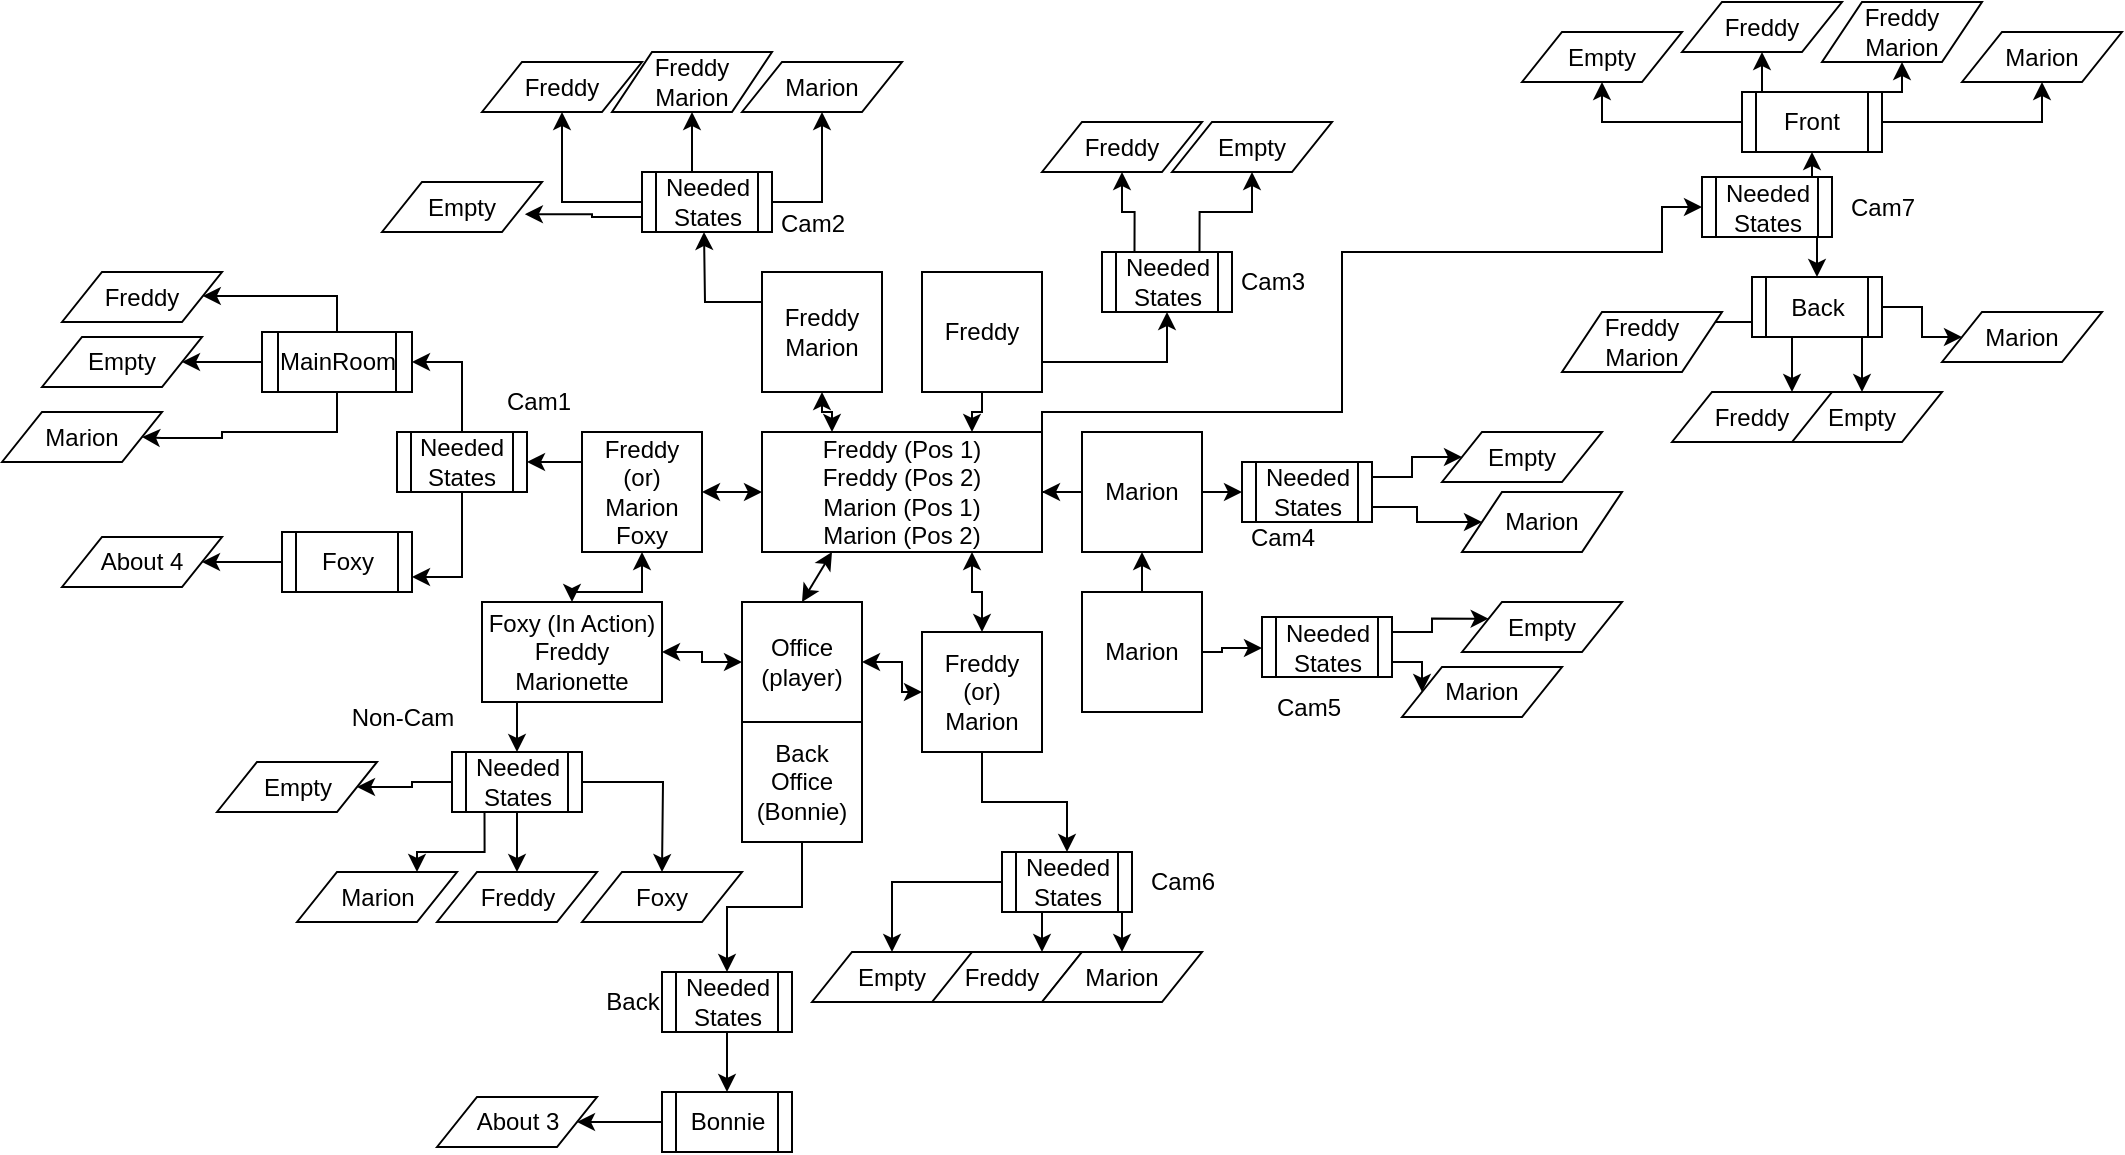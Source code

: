 <mxfile version="25.0.1">
  <diagram name="Page-1" id="xCm7L2kwBDL57Lj5noG_">
    <mxGraphModel dx="740" dy="455" grid="1" gridSize="10" guides="1" tooltips="1" connect="1" arrows="1" fold="1" page="1" pageScale="1" pageWidth="850" pageHeight="1100" math="0" shadow="0">
      <root>
        <mxCell id="0" />
        <mxCell id="1" parent="0" />
        <mxCell id="MRHMiCPDbe1n-ZCdfk0V-35" value="" style="edgeStyle=orthogonalEdgeStyle;rounded=0;orthogonalLoop=1;jettySize=auto;html=1;startArrow=classic;startFill=1;endArrow=none;endFill=0;" parent="1" source="MRHMiCPDbe1n-ZCdfk0V-14" target="MRHMiCPDbe1n-ZCdfk0V-17" edge="1">
          <mxGeometry relative="1" as="geometry" />
        </mxCell>
        <mxCell id="MRHMiCPDbe1n-ZCdfk0V-144" style="edgeStyle=orthogonalEdgeStyle;rounded=0;orthogonalLoop=1;jettySize=auto;html=1;exitX=1;exitY=0;exitDx=0;exitDy=0;entryX=0;entryY=0.5;entryDx=0;entryDy=0;" parent="1" source="MRHMiCPDbe1n-ZCdfk0V-14" target="MRHMiCPDbe1n-ZCdfk0V-143" edge="1">
          <mxGeometry relative="1" as="geometry">
            <Array as="points">
              <mxPoint x="540" y="240" />
              <mxPoint x="690" y="240" />
              <mxPoint x="690" y="160" />
              <mxPoint x="850" y="160" />
              <mxPoint x="850" y="138" />
            </Array>
          </mxGeometry>
        </mxCell>
        <mxCell id="MRHMiCPDbe1n-ZCdfk0V-14" value="Freddy (Pos 1)&lt;br&gt;Freddy (Pos 2)&lt;br&gt;Marion (Pos 1)&lt;br&gt;Marion (Pos 2)" style="rounded=0;whiteSpace=wrap;html=1;" parent="1" vertex="1">
          <mxGeometry x="400" y="250" width="140" height="60" as="geometry" />
        </mxCell>
        <mxCell id="MRHMiCPDbe1n-ZCdfk0V-38" style="edgeStyle=orthogonalEdgeStyle;rounded=0;orthogonalLoop=1;jettySize=auto;html=1;exitX=0.5;exitY=1;exitDx=0;exitDy=0;entryX=0.25;entryY=0;entryDx=0;entryDy=0;startArrow=classic;startFill=1;" parent="1" source="MRHMiCPDbe1n-ZCdfk0V-15" target="MRHMiCPDbe1n-ZCdfk0V-14" edge="1">
          <mxGeometry relative="1" as="geometry">
            <Array as="points">
              <mxPoint x="430" y="240" />
              <mxPoint x="435" y="240" />
            </Array>
          </mxGeometry>
        </mxCell>
        <mxCell id="MRHMiCPDbe1n-ZCdfk0V-42" style="edgeStyle=orthogonalEdgeStyle;rounded=0;orthogonalLoop=1;jettySize=auto;html=1;exitX=0;exitY=0.25;exitDx=0;exitDy=0;entryX=1;entryY=0.5;entryDx=0;entryDy=0;" parent="1" source="MRHMiCPDbe1n-ZCdfk0V-15" edge="1">
          <mxGeometry relative="1" as="geometry">
            <mxPoint x="371" y="150" as="targetPoint" />
          </mxGeometry>
        </mxCell>
        <mxCell id="MRHMiCPDbe1n-ZCdfk0V-15" value="&lt;div&gt;Freddy&lt;/div&gt;&lt;div&gt;Marion&lt;/div&gt;" style="rounded=0;whiteSpace=wrap;html=1;" parent="1" vertex="1">
          <mxGeometry x="400" y="170" width="60" height="60" as="geometry" />
        </mxCell>
        <mxCell id="MRHMiCPDbe1n-ZCdfk0V-37" style="edgeStyle=orthogonalEdgeStyle;rounded=0;orthogonalLoop=1;jettySize=auto;html=1;exitX=0.5;exitY=1;exitDx=0;exitDy=0;entryX=0.75;entryY=0;entryDx=0;entryDy=0;startArrow=none;startFill=0;" parent="1" source="MRHMiCPDbe1n-ZCdfk0V-16" target="MRHMiCPDbe1n-ZCdfk0V-14" edge="1">
          <mxGeometry relative="1" as="geometry">
            <Array as="points">
              <mxPoint x="510" y="240" />
              <mxPoint x="505" y="240" />
            </Array>
          </mxGeometry>
        </mxCell>
        <mxCell id="MRHMiCPDbe1n-ZCdfk0V-75" style="edgeStyle=orthogonalEdgeStyle;rounded=0;orthogonalLoop=1;jettySize=auto;html=1;exitX=1;exitY=0.75;exitDx=0;exitDy=0;entryX=0.5;entryY=1;entryDx=0;entryDy=0;" parent="1" source="MRHMiCPDbe1n-ZCdfk0V-16" target="MRHMiCPDbe1n-ZCdfk0V-72" edge="1">
          <mxGeometry relative="1" as="geometry" />
        </mxCell>
        <mxCell id="MRHMiCPDbe1n-ZCdfk0V-16" value="Freddy" style="rounded=0;whiteSpace=wrap;html=1;" parent="1" vertex="1">
          <mxGeometry x="480" y="170" width="60" height="60" as="geometry" />
        </mxCell>
        <mxCell id="MRHMiCPDbe1n-ZCdfk0V-39" style="edgeStyle=orthogonalEdgeStyle;rounded=0;orthogonalLoop=1;jettySize=auto;html=1;exitX=0.5;exitY=1;exitDx=0;exitDy=0;entryX=0.5;entryY=0;entryDx=0;entryDy=0;startArrow=classic;startFill=1;endArrow=none;endFill=0;" parent="1" source="MRHMiCPDbe1n-ZCdfk0V-17" target="MRHMiCPDbe1n-ZCdfk0V-18" edge="1">
          <mxGeometry relative="1" as="geometry" />
        </mxCell>
        <mxCell id="MRHMiCPDbe1n-ZCdfk0V-78" style="edgeStyle=orthogonalEdgeStyle;rounded=0;orthogonalLoop=1;jettySize=auto;html=1;exitX=1;exitY=0.5;exitDx=0;exitDy=0;entryX=0;entryY=0.5;entryDx=0;entryDy=0;" parent="1" source="MRHMiCPDbe1n-ZCdfk0V-17" target="MRHMiCPDbe1n-ZCdfk0V-73" edge="1">
          <mxGeometry relative="1" as="geometry" />
        </mxCell>
        <mxCell id="MRHMiCPDbe1n-ZCdfk0V-17" value="Marion" style="rounded=0;whiteSpace=wrap;html=1;" parent="1" vertex="1">
          <mxGeometry x="560" y="250" width="60" height="60" as="geometry" />
        </mxCell>
        <mxCell id="MRHMiCPDbe1n-ZCdfk0V-82" value="" style="edgeStyle=orthogonalEdgeStyle;rounded=0;orthogonalLoop=1;jettySize=auto;html=1;" parent="1" source="MRHMiCPDbe1n-ZCdfk0V-18" target="MRHMiCPDbe1n-ZCdfk0V-74" edge="1">
          <mxGeometry relative="1" as="geometry">
            <Array as="points">
              <mxPoint x="630" y="360" />
              <mxPoint x="630" y="358" />
            </Array>
          </mxGeometry>
        </mxCell>
        <mxCell id="MRHMiCPDbe1n-ZCdfk0V-18" value="Marion" style="rounded=0;whiteSpace=wrap;html=1;" parent="1" vertex="1">
          <mxGeometry x="560" y="330" width="60" height="60" as="geometry" />
        </mxCell>
        <mxCell id="MRHMiCPDbe1n-ZCdfk0V-34" style="edgeStyle=orthogonalEdgeStyle;rounded=0;orthogonalLoop=1;jettySize=auto;html=1;exitX=0.5;exitY=0;exitDx=0;exitDy=0;entryX=0.75;entryY=1;entryDx=0;entryDy=0;startArrow=classic;startFill=1;" parent="1" source="MRHMiCPDbe1n-ZCdfk0V-19" target="MRHMiCPDbe1n-ZCdfk0V-14" edge="1">
          <mxGeometry relative="1" as="geometry">
            <Array as="points">
              <mxPoint x="510" y="330" />
              <mxPoint x="505" y="330" />
            </Array>
          </mxGeometry>
        </mxCell>
        <mxCell id="MRHMiCPDbe1n-ZCdfk0V-103" style="edgeStyle=orthogonalEdgeStyle;rounded=0;orthogonalLoop=1;jettySize=auto;html=1;exitX=0.5;exitY=1;exitDx=0;exitDy=0;entryX=0.5;entryY=0;entryDx=0;entryDy=0;" parent="1" source="MRHMiCPDbe1n-ZCdfk0V-19" target="MRHMiCPDbe1n-ZCdfk0V-97" edge="1">
          <mxGeometry relative="1" as="geometry" />
        </mxCell>
        <mxCell id="MRHMiCPDbe1n-ZCdfk0V-19" value="Freddy&lt;br&gt;(or)&lt;br&gt;Marion" style="rounded=0;whiteSpace=wrap;html=1;" parent="1" vertex="1">
          <mxGeometry x="480" y="350" width="60" height="60" as="geometry" />
        </mxCell>
        <mxCell id="MRHMiCPDbe1n-ZCdfk0V-32" value="" style="edgeStyle=orthogonalEdgeStyle;rounded=0;orthogonalLoop=1;jettySize=auto;html=1;startArrow=classic;startFill=1;" parent="1" source="MRHMiCPDbe1n-ZCdfk0V-20" target="MRHMiCPDbe1n-ZCdfk0V-19" edge="1">
          <mxGeometry relative="1" as="geometry" />
        </mxCell>
        <mxCell id="MRHMiCPDbe1n-ZCdfk0V-20" value="Office&lt;br&gt;(player)" style="rounded=0;whiteSpace=wrap;html=1;" parent="1" vertex="1">
          <mxGeometry x="390" y="335" width="60" height="60" as="geometry" />
        </mxCell>
        <mxCell id="MRHMiCPDbe1n-ZCdfk0V-28" style="edgeStyle=orthogonalEdgeStyle;rounded=0;orthogonalLoop=1;jettySize=auto;html=1;exitX=0.5;exitY=1;exitDx=0;exitDy=0;entryX=0.5;entryY=0;entryDx=0;entryDy=0;startArrow=classic;startFill=1;" parent="1" source="MRHMiCPDbe1n-ZCdfk0V-21" target="MRHMiCPDbe1n-ZCdfk0V-27" edge="1">
          <mxGeometry relative="1" as="geometry" />
        </mxCell>
        <mxCell id="MRHMiCPDbe1n-ZCdfk0V-109" style="edgeStyle=orthogonalEdgeStyle;rounded=0;orthogonalLoop=1;jettySize=auto;html=1;exitX=0;exitY=0.25;exitDx=0;exitDy=0;entryX=1;entryY=0.5;entryDx=0;entryDy=0;" parent="1" source="MRHMiCPDbe1n-ZCdfk0V-21" target="MRHMiCPDbe1n-ZCdfk0V-108" edge="1">
          <mxGeometry relative="1" as="geometry" />
        </mxCell>
        <mxCell id="MRHMiCPDbe1n-ZCdfk0V-21" value="&lt;div&gt;Freddy&lt;/div&gt;&lt;div&gt;(or)&lt;br&gt;Marion&lt;br&gt;&lt;/div&gt;&lt;div&gt;Foxy&lt;/div&gt;" style="rounded=0;whiteSpace=wrap;html=1;" parent="1" vertex="1">
          <mxGeometry x="310" y="250" width="60" height="60" as="geometry" />
        </mxCell>
        <mxCell id="MRHMiCPDbe1n-ZCdfk0V-29" style="edgeStyle=orthogonalEdgeStyle;rounded=0;orthogonalLoop=1;jettySize=auto;html=1;exitX=1;exitY=0.5;exitDx=0;exitDy=0;entryX=0;entryY=0.5;entryDx=0;entryDy=0;startArrow=classic;startFill=1;" parent="1" source="MRHMiCPDbe1n-ZCdfk0V-27" target="MRHMiCPDbe1n-ZCdfk0V-20" edge="1">
          <mxGeometry relative="1" as="geometry" />
        </mxCell>
        <mxCell id="MRHMiCPDbe1n-ZCdfk0V-128" style="edgeStyle=orthogonalEdgeStyle;rounded=0;orthogonalLoop=1;jettySize=auto;html=1;exitX=0.5;exitY=1;exitDx=0;exitDy=0;entryX=0.5;entryY=0;entryDx=0;entryDy=0;" parent="1" target="MRHMiCPDbe1n-ZCdfk0V-127" edge="1">
          <mxGeometry relative="1" as="geometry">
            <mxPoint x="282.5" y="385" as="sourcePoint" />
          </mxGeometry>
        </mxCell>
        <mxCell id="MRHMiCPDbe1n-ZCdfk0V-27" value="Foxy (In Action)&lt;br&gt;Freddy&lt;br&gt;Marionette" style="rounded=0;whiteSpace=wrap;html=1;" parent="1" vertex="1">
          <mxGeometry x="260" y="335" width="90" height="50" as="geometry" />
        </mxCell>
        <mxCell id="MRHMiCPDbe1n-ZCdfk0V-30" value="" style="endArrow=classic;startArrow=classic;html=1;rounded=0;exitX=1;exitY=0.5;exitDx=0;exitDy=0;entryX=0;entryY=0.5;entryDx=0;entryDy=0;" parent="1" source="MRHMiCPDbe1n-ZCdfk0V-21" target="MRHMiCPDbe1n-ZCdfk0V-14" edge="1">
          <mxGeometry width="50" height="50" relative="1" as="geometry">
            <mxPoint x="440" y="350" as="sourcePoint" />
            <mxPoint x="490" y="300" as="targetPoint" />
          </mxGeometry>
        </mxCell>
        <mxCell id="MRHMiCPDbe1n-ZCdfk0V-31" value="" style="endArrow=classic;startArrow=classic;html=1;rounded=0;exitX=0.25;exitY=1;exitDx=0;exitDy=0;entryX=0.5;entryY=0;entryDx=0;entryDy=0;" parent="1" source="MRHMiCPDbe1n-ZCdfk0V-14" target="MRHMiCPDbe1n-ZCdfk0V-20" edge="1">
          <mxGeometry width="50" height="50" relative="1" as="geometry">
            <mxPoint x="410" y="320" as="sourcePoint" />
            <mxPoint x="440" y="320" as="targetPoint" />
          </mxGeometry>
        </mxCell>
        <mxCell id="MRHMiCPDbe1n-ZCdfk0V-138" style="edgeStyle=orthogonalEdgeStyle;rounded=0;orthogonalLoop=1;jettySize=auto;html=1;exitX=0.5;exitY=1;exitDx=0;exitDy=0;entryX=0.5;entryY=0;entryDx=0;entryDy=0;" parent="1" source="MRHMiCPDbe1n-ZCdfk0V-40" target="MRHMiCPDbe1n-ZCdfk0V-137" edge="1">
          <mxGeometry relative="1" as="geometry" />
        </mxCell>
        <mxCell id="MRHMiCPDbe1n-ZCdfk0V-40" value="Back Office&lt;br&gt;(Bonnie)" style="rounded=0;whiteSpace=wrap;html=1;" parent="1" vertex="1">
          <mxGeometry x="390" y="395" width="60" height="60" as="geometry" />
        </mxCell>
        <mxCell id="MRHMiCPDbe1n-ZCdfk0V-53" style="edgeStyle=orthogonalEdgeStyle;rounded=0;orthogonalLoop=1;jettySize=auto;html=1;exitX=0;exitY=0.5;exitDx=0;exitDy=0;entryX=0.5;entryY=1;entryDx=0;entryDy=0;" parent="1" source="MRHMiCPDbe1n-ZCdfk0V-45" target="MRHMiCPDbe1n-ZCdfk0V-49" edge="1">
          <mxGeometry relative="1" as="geometry" />
        </mxCell>
        <mxCell id="MRHMiCPDbe1n-ZCdfk0V-54" style="edgeStyle=orthogonalEdgeStyle;rounded=0;orthogonalLoop=1;jettySize=auto;html=1;exitX=0.5;exitY=0;exitDx=0;exitDy=0;entryX=0.5;entryY=1;entryDx=0;entryDy=0;" parent="1" source="MRHMiCPDbe1n-ZCdfk0V-45" target="MRHMiCPDbe1n-ZCdfk0V-51" edge="1">
          <mxGeometry relative="1" as="geometry" />
        </mxCell>
        <mxCell id="MRHMiCPDbe1n-ZCdfk0V-55" style="edgeStyle=orthogonalEdgeStyle;rounded=0;orthogonalLoop=1;jettySize=auto;html=1;exitX=1;exitY=0.5;exitDx=0;exitDy=0;entryX=0.5;entryY=1;entryDx=0;entryDy=0;" parent="1" source="MRHMiCPDbe1n-ZCdfk0V-45" target="MRHMiCPDbe1n-ZCdfk0V-50" edge="1">
          <mxGeometry relative="1" as="geometry" />
        </mxCell>
        <mxCell id="MRHMiCPDbe1n-ZCdfk0V-45" value="Needed&lt;br&gt;States" style="shape=process;whiteSpace=wrap;html=1;backgroundOutline=1;" parent="1" vertex="1">
          <mxGeometry x="340" y="120" width="65" height="30" as="geometry" />
        </mxCell>
        <mxCell id="MRHMiCPDbe1n-ZCdfk0V-49" value="Freddy" style="shape=parallelogram;perimeter=parallelogramPerimeter;whiteSpace=wrap;html=1;fixedSize=1;" parent="1" vertex="1">
          <mxGeometry x="260" y="65" width="80" height="25" as="geometry" />
        </mxCell>
        <mxCell id="MRHMiCPDbe1n-ZCdfk0V-50" value="Marion" style="shape=parallelogram;perimeter=parallelogramPerimeter;whiteSpace=wrap;html=1;fixedSize=1;" parent="1" vertex="1">
          <mxGeometry x="390" y="65" width="80" height="25" as="geometry" />
        </mxCell>
        <mxCell id="MRHMiCPDbe1n-ZCdfk0V-51" value="Freddy &lt;br&gt;Marion" style="shape=parallelogram;perimeter=parallelogramPerimeter;whiteSpace=wrap;html=1;fixedSize=1;" parent="1" vertex="1">
          <mxGeometry x="325" y="60" width="80" height="30" as="geometry" />
        </mxCell>
        <mxCell id="MRHMiCPDbe1n-ZCdfk0V-57" value="Empty" style="shape=parallelogram;perimeter=parallelogramPerimeter;whiteSpace=wrap;html=1;fixedSize=1;" parent="1" vertex="1">
          <mxGeometry x="210" y="125" width="80" height="25" as="geometry" />
        </mxCell>
        <mxCell id="MRHMiCPDbe1n-ZCdfk0V-58" style="edgeStyle=orthogonalEdgeStyle;rounded=0;orthogonalLoop=1;jettySize=auto;html=1;exitX=0;exitY=0.75;exitDx=0;exitDy=0;entryX=0.893;entryY=0.643;entryDx=0;entryDy=0;entryPerimeter=0;" parent="1" source="MRHMiCPDbe1n-ZCdfk0V-45" target="MRHMiCPDbe1n-ZCdfk0V-57" edge="1">
          <mxGeometry relative="1" as="geometry" />
        </mxCell>
        <mxCell id="MRHMiCPDbe1n-ZCdfk0V-59" value="Freddy" style="shape=parallelogram;perimeter=parallelogramPerimeter;whiteSpace=wrap;html=1;fixedSize=1;" parent="1" vertex="1">
          <mxGeometry x="540" y="95" width="80" height="25" as="geometry" />
        </mxCell>
        <mxCell id="MRHMiCPDbe1n-ZCdfk0V-60" value="Empty" style="shape=parallelogram;perimeter=parallelogramPerimeter;whiteSpace=wrap;html=1;fixedSize=1;" parent="1" vertex="1">
          <mxGeometry x="605" y="95" width="80" height="25" as="geometry" />
        </mxCell>
        <mxCell id="MRHMiCPDbe1n-ZCdfk0V-63" value="Empty" style="shape=parallelogram;perimeter=parallelogramPerimeter;whiteSpace=wrap;html=1;fixedSize=1;" parent="1" vertex="1">
          <mxGeometry x="740" y="250" width="80" height="25" as="geometry" />
        </mxCell>
        <mxCell id="MRHMiCPDbe1n-ZCdfk0V-64" value="Marion" style="shape=parallelogram;perimeter=parallelogramPerimeter;whiteSpace=wrap;html=1;fixedSize=1;" parent="1" vertex="1">
          <mxGeometry x="750" y="280" width="80" height="30" as="geometry" />
        </mxCell>
        <mxCell id="MRHMiCPDbe1n-ZCdfk0V-68" value="Empty" style="shape=parallelogram;perimeter=parallelogramPerimeter;whiteSpace=wrap;html=1;fixedSize=1;" parent="1" vertex="1">
          <mxGeometry x="750" y="335" width="80" height="25" as="geometry" />
        </mxCell>
        <mxCell id="MRHMiCPDbe1n-ZCdfk0V-69" value="Marion" style="shape=parallelogram;perimeter=parallelogramPerimeter;whiteSpace=wrap;html=1;fixedSize=1;" parent="1" vertex="1">
          <mxGeometry x="720" y="367.5" width="80" height="25" as="geometry" />
        </mxCell>
        <mxCell id="MRHMiCPDbe1n-ZCdfk0V-76" style="edgeStyle=orthogonalEdgeStyle;rounded=0;orthogonalLoop=1;jettySize=auto;html=1;exitX=0.75;exitY=0;exitDx=0;exitDy=0;entryX=0.5;entryY=1;entryDx=0;entryDy=0;" parent="1" source="MRHMiCPDbe1n-ZCdfk0V-72" target="MRHMiCPDbe1n-ZCdfk0V-60" edge="1">
          <mxGeometry relative="1" as="geometry" />
        </mxCell>
        <mxCell id="MRHMiCPDbe1n-ZCdfk0V-77" style="edgeStyle=orthogonalEdgeStyle;rounded=0;orthogonalLoop=1;jettySize=auto;html=1;exitX=0.25;exitY=0;exitDx=0;exitDy=0;entryX=0.5;entryY=1;entryDx=0;entryDy=0;" parent="1" source="MRHMiCPDbe1n-ZCdfk0V-72" target="MRHMiCPDbe1n-ZCdfk0V-59" edge="1">
          <mxGeometry relative="1" as="geometry" />
        </mxCell>
        <mxCell id="MRHMiCPDbe1n-ZCdfk0V-72" value="Needed&lt;br&gt;States" style="shape=process;whiteSpace=wrap;html=1;backgroundOutline=1;" parent="1" vertex="1">
          <mxGeometry x="570" y="160" width="65" height="30" as="geometry" />
        </mxCell>
        <mxCell id="MRHMiCPDbe1n-ZCdfk0V-79" style="edgeStyle=orthogonalEdgeStyle;rounded=0;orthogonalLoop=1;jettySize=auto;html=1;exitX=1;exitY=0.25;exitDx=0;exitDy=0;entryX=0;entryY=0.5;entryDx=0;entryDy=0;" parent="1" source="MRHMiCPDbe1n-ZCdfk0V-73" target="MRHMiCPDbe1n-ZCdfk0V-63" edge="1">
          <mxGeometry relative="1" as="geometry" />
        </mxCell>
        <mxCell id="MRHMiCPDbe1n-ZCdfk0V-80" style="edgeStyle=orthogonalEdgeStyle;rounded=0;orthogonalLoop=1;jettySize=auto;html=1;exitX=1;exitY=0.75;exitDx=0;exitDy=0;entryX=0;entryY=0.5;entryDx=0;entryDy=0;" parent="1" source="MRHMiCPDbe1n-ZCdfk0V-73" target="MRHMiCPDbe1n-ZCdfk0V-64" edge="1">
          <mxGeometry relative="1" as="geometry" />
        </mxCell>
        <mxCell id="MRHMiCPDbe1n-ZCdfk0V-73" value="Needed&lt;br&gt;States" style="shape=process;whiteSpace=wrap;html=1;backgroundOutline=1;" parent="1" vertex="1">
          <mxGeometry x="640" y="265" width="65" height="30" as="geometry" />
        </mxCell>
        <mxCell id="MRHMiCPDbe1n-ZCdfk0V-83" style="edgeStyle=orthogonalEdgeStyle;rounded=0;orthogonalLoop=1;jettySize=auto;html=1;exitX=1;exitY=0.25;exitDx=0;exitDy=0;entryX=0;entryY=0.25;entryDx=0;entryDy=0;" parent="1" source="MRHMiCPDbe1n-ZCdfk0V-74" target="MRHMiCPDbe1n-ZCdfk0V-68" edge="1">
          <mxGeometry relative="1" as="geometry" />
        </mxCell>
        <mxCell id="MRHMiCPDbe1n-ZCdfk0V-84" style="edgeStyle=orthogonalEdgeStyle;rounded=0;orthogonalLoop=1;jettySize=auto;html=1;exitX=1;exitY=0.75;exitDx=0;exitDy=0;entryX=0;entryY=0.5;entryDx=0;entryDy=0;" parent="1" source="MRHMiCPDbe1n-ZCdfk0V-74" target="MRHMiCPDbe1n-ZCdfk0V-69" edge="1">
          <mxGeometry relative="1" as="geometry" />
        </mxCell>
        <mxCell id="MRHMiCPDbe1n-ZCdfk0V-74" value="Needed&lt;br&gt;States" style="shape=process;whiteSpace=wrap;html=1;backgroundOutline=1;" parent="1" vertex="1">
          <mxGeometry x="650" y="342.5" width="65" height="30" as="geometry" />
        </mxCell>
        <mxCell id="MRHMiCPDbe1n-ZCdfk0V-105" style="edgeStyle=orthogonalEdgeStyle;rounded=0;orthogonalLoop=1;jettySize=auto;html=1;exitX=0.75;exitY=1;exitDx=0;exitDy=0;entryX=0.5;entryY=0;entryDx=0;entryDy=0;" parent="1" source="MRHMiCPDbe1n-ZCdfk0V-97" target="MRHMiCPDbe1n-ZCdfk0V-99" edge="1">
          <mxGeometry relative="1" as="geometry" />
        </mxCell>
        <mxCell id="MRHMiCPDbe1n-ZCdfk0V-106" style="edgeStyle=orthogonalEdgeStyle;rounded=0;orthogonalLoop=1;jettySize=auto;html=1;exitX=0.5;exitY=1;exitDx=0;exitDy=0;entryX=0.75;entryY=0;entryDx=0;entryDy=0;" parent="1" source="MRHMiCPDbe1n-ZCdfk0V-97" target="MRHMiCPDbe1n-ZCdfk0V-98" edge="1">
          <mxGeometry relative="1" as="geometry" />
        </mxCell>
        <mxCell id="MRHMiCPDbe1n-ZCdfk0V-107" style="edgeStyle=orthogonalEdgeStyle;rounded=0;orthogonalLoop=1;jettySize=auto;html=1;exitX=0;exitY=0.5;exitDx=0;exitDy=0;entryX=0.5;entryY=0;entryDx=0;entryDy=0;" parent="1" source="MRHMiCPDbe1n-ZCdfk0V-97" target="MRHMiCPDbe1n-ZCdfk0V-101" edge="1">
          <mxGeometry relative="1" as="geometry" />
        </mxCell>
        <mxCell id="MRHMiCPDbe1n-ZCdfk0V-97" value="Needed&lt;br&gt;States" style="shape=process;whiteSpace=wrap;html=1;backgroundOutline=1;" parent="1" vertex="1">
          <mxGeometry x="520" y="460" width="65" height="30" as="geometry" />
        </mxCell>
        <mxCell id="MRHMiCPDbe1n-ZCdfk0V-98" value="Freddy" style="shape=parallelogram;perimeter=parallelogramPerimeter;whiteSpace=wrap;html=1;fixedSize=1;" parent="1" vertex="1">
          <mxGeometry x="480" y="510" width="80" height="25" as="geometry" />
        </mxCell>
        <mxCell id="MRHMiCPDbe1n-ZCdfk0V-99" value="Marion" style="shape=parallelogram;perimeter=parallelogramPerimeter;whiteSpace=wrap;html=1;fixedSize=1;" parent="1" vertex="1">
          <mxGeometry x="540" y="510" width="80" height="25" as="geometry" />
        </mxCell>
        <mxCell id="MRHMiCPDbe1n-ZCdfk0V-101" value="Empty" style="shape=parallelogram;perimeter=parallelogramPerimeter;whiteSpace=wrap;html=1;fixedSize=1;" parent="1" vertex="1">
          <mxGeometry x="425" y="510" width="80" height="25" as="geometry" />
        </mxCell>
        <mxCell id="MRHMiCPDbe1n-ZCdfk0V-114" style="edgeStyle=orthogonalEdgeStyle;rounded=0;orthogonalLoop=1;jettySize=auto;html=1;exitX=0.5;exitY=1;exitDx=0;exitDy=0;entryX=1;entryY=0.75;entryDx=0;entryDy=0;" parent="1" source="MRHMiCPDbe1n-ZCdfk0V-108" target="MRHMiCPDbe1n-ZCdfk0V-111" edge="1">
          <mxGeometry relative="1" as="geometry" />
        </mxCell>
        <mxCell id="MRHMiCPDbe1n-ZCdfk0V-115" style="edgeStyle=orthogonalEdgeStyle;rounded=0;orthogonalLoop=1;jettySize=auto;html=1;exitX=0.5;exitY=0;exitDx=0;exitDy=0;entryX=1;entryY=0.5;entryDx=0;entryDy=0;" parent="1" source="MRHMiCPDbe1n-ZCdfk0V-108" target="MRHMiCPDbe1n-ZCdfk0V-112" edge="1">
          <mxGeometry relative="1" as="geometry" />
        </mxCell>
        <mxCell id="MRHMiCPDbe1n-ZCdfk0V-108" value="Needed&lt;br&gt;States" style="shape=process;whiteSpace=wrap;html=1;backgroundOutline=1;" parent="1" vertex="1">
          <mxGeometry x="217.5" y="250" width="65" height="30" as="geometry" />
        </mxCell>
        <mxCell id="MRHMiCPDbe1n-ZCdfk0V-126" style="edgeStyle=orthogonalEdgeStyle;rounded=0;orthogonalLoop=1;jettySize=auto;html=1;exitX=0;exitY=0.5;exitDx=0;exitDy=0;entryX=1;entryY=0.5;entryDx=0;entryDy=0;" parent="1" source="MRHMiCPDbe1n-ZCdfk0V-111" target="MRHMiCPDbe1n-ZCdfk0V-125" edge="1">
          <mxGeometry relative="1" as="geometry" />
        </mxCell>
        <mxCell id="MRHMiCPDbe1n-ZCdfk0V-111" value="Foxy" style="shape=process;whiteSpace=wrap;html=1;backgroundOutline=1;" parent="1" vertex="1">
          <mxGeometry x="160" y="300" width="65" height="30" as="geometry" />
        </mxCell>
        <mxCell id="MRHMiCPDbe1n-ZCdfk0V-122" style="edgeStyle=orthogonalEdgeStyle;rounded=0;orthogonalLoop=1;jettySize=auto;html=1;exitX=0.5;exitY=0;exitDx=0;exitDy=0;" parent="1" target="MRHMiCPDbe1n-ZCdfk0V-117" edge="1">
          <mxGeometry relative="1" as="geometry">
            <mxPoint x="187.5" y="202.5" as="sourcePoint" />
            <mxPoint x="110" y="185" as="targetPoint" />
            <Array as="points">
              <mxPoint x="188" y="182" />
            </Array>
          </mxGeometry>
        </mxCell>
        <mxCell id="MRHMiCPDbe1n-ZCdfk0V-123" style="edgeStyle=orthogonalEdgeStyle;rounded=0;orthogonalLoop=1;jettySize=auto;html=1;exitX=0;exitY=0.5;exitDx=0;exitDy=0;entryX=1;entryY=0.5;entryDx=0;entryDy=0;" parent="1" source="MRHMiCPDbe1n-ZCdfk0V-112" target="MRHMiCPDbe1n-ZCdfk0V-118" edge="1">
          <mxGeometry relative="1" as="geometry" />
        </mxCell>
        <mxCell id="MRHMiCPDbe1n-ZCdfk0V-124" style="edgeStyle=orthogonalEdgeStyle;rounded=0;orthogonalLoop=1;jettySize=auto;html=1;exitX=0.5;exitY=1;exitDx=0;exitDy=0;entryX=1;entryY=0.5;entryDx=0;entryDy=0;" parent="1" source="MRHMiCPDbe1n-ZCdfk0V-112" target="MRHMiCPDbe1n-ZCdfk0V-120" edge="1">
          <mxGeometry relative="1" as="geometry">
            <Array as="points">
              <mxPoint x="188" y="250" />
              <mxPoint x="130" y="250" />
              <mxPoint x="130" y="253" />
              <mxPoint x="100" y="253" />
            </Array>
          </mxGeometry>
        </mxCell>
        <mxCell id="MRHMiCPDbe1n-ZCdfk0V-112" value="MainRoom" style="shape=process;whiteSpace=wrap;html=1;backgroundOutline=1;" parent="1" vertex="1">
          <mxGeometry x="150" y="200" width="75" height="30" as="geometry" />
        </mxCell>
        <mxCell id="MRHMiCPDbe1n-ZCdfk0V-117" value="Freddy" style="shape=parallelogram;perimeter=parallelogramPerimeter;whiteSpace=wrap;html=1;fixedSize=1;" parent="1" vertex="1">
          <mxGeometry x="50" y="170" width="80" height="25" as="geometry" />
        </mxCell>
        <mxCell id="MRHMiCPDbe1n-ZCdfk0V-118" value="Empty" style="shape=parallelogram;perimeter=parallelogramPerimeter;whiteSpace=wrap;html=1;fixedSize=1;" parent="1" vertex="1">
          <mxGeometry x="40" y="202.5" width="80" height="25" as="geometry" />
        </mxCell>
        <mxCell id="MRHMiCPDbe1n-ZCdfk0V-120" value="Marion" style="shape=parallelogram;perimeter=parallelogramPerimeter;whiteSpace=wrap;html=1;fixedSize=1;" parent="1" vertex="1">
          <mxGeometry x="20" y="240" width="80" height="25" as="geometry" />
        </mxCell>
        <mxCell id="MRHMiCPDbe1n-ZCdfk0V-125" value="About 4" style="shape=parallelogram;perimeter=parallelogramPerimeter;whiteSpace=wrap;html=1;fixedSize=1;" parent="1" vertex="1">
          <mxGeometry x="50" y="302.5" width="80" height="25" as="geometry" />
        </mxCell>
        <mxCell id="MRHMiCPDbe1n-ZCdfk0V-133" style="edgeStyle=orthogonalEdgeStyle;rounded=0;orthogonalLoop=1;jettySize=auto;html=1;exitX=0;exitY=0.5;exitDx=0;exitDy=0;entryX=1;entryY=0.5;entryDx=0;entryDy=0;" parent="1" source="MRHMiCPDbe1n-ZCdfk0V-127" target="MRHMiCPDbe1n-ZCdfk0V-132" edge="1">
          <mxGeometry relative="1" as="geometry" />
        </mxCell>
        <mxCell id="MRHMiCPDbe1n-ZCdfk0V-134" style="edgeStyle=orthogonalEdgeStyle;rounded=0;orthogonalLoop=1;jettySize=auto;html=1;exitX=0.25;exitY=1;exitDx=0;exitDy=0;entryX=0.75;entryY=0;entryDx=0;entryDy=0;" parent="1" source="MRHMiCPDbe1n-ZCdfk0V-127" target="MRHMiCPDbe1n-ZCdfk0V-129" edge="1">
          <mxGeometry relative="1" as="geometry" />
        </mxCell>
        <mxCell id="MRHMiCPDbe1n-ZCdfk0V-135" style="edgeStyle=orthogonalEdgeStyle;rounded=0;orthogonalLoop=1;jettySize=auto;html=1;exitX=0.5;exitY=1;exitDx=0;exitDy=0;entryX=0.5;entryY=0;entryDx=0;entryDy=0;" parent="1" source="MRHMiCPDbe1n-ZCdfk0V-127" target="MRHMiCPDbe1n-ZCdfk0V-130" edge="1">
          <mxGeometry relative="1" as="geometry" />
        </mxCell>
        <mxCell id="MRHMiCPDbe1n-ZCdfk0V-136" style="edgeStyle=orthogonalEdgeStyle;rounded=0;orthogonalLoop=1;jettySize=auto;html=1;exitX=1;exitY=0.5;exitDx=0;exitDy=0;entryX=0.5;entryY=0;entryDx=0;entryDy=0;" parent="1" source="MRHMiCPDbe1n-ZCdfk0V-127" edge="1">
          <mxGeometry relative="1" as="geometry">
            <mxPoint x="350" y="470" as="targetPoint" />
          </mxGeometry>
        </mxCell>
        <mxCell id="MRHMiCPDbe1n-ZCdfk0V-127" value="Needed&lt;br&gt;States" style="shape=process;whiteSpace=wrap;html=1;backgroundOutline=1;" parent="1" vertex="1">
          <mxGeometry x="245" y="410" width="65" height="30" as="geometry" />
        </mxCell>
        <mxCell id="MRHMiCPDbe1n-ZCdfk0V-129" value="Marion" style="shape=parallelogram;perimeter=parallelogramPerimeter;whiteSpace=wrap;html=1;fixedSize=1;" parent="1" vertex="1">
          <mxGeometry x="167.5" y="470" width="80" height="25" as="geometry" />
        </mxCell>
        <mxCell id="MRHMiCPDbe1n-ZCdfk0V-130" value="Freddy" style="shape=parallelogram;perimeter=parallelogramPerimeter;whiteSpace=wrap;html=1;fixedSize=1;" parent="1" vertex="1">
          <mxGeometry x="237.5" y="470" width="80" height="25" as="geometry" />
        </mxCell>
        <mxCell id="MRHMiCPDbe1n-ZCdfk0V-131" value="Foxy" style="shape=parallelogram;perimeter=parallelogramPerimeter;whiteSpace=wrap;html=1;fixedSize=1;" parent="1" vertex="1">
          <mxGeometry x="310" y="470" width="80" height="25" as="geometry" />
        </mxCell>
        <mxCell id="MRHMiCPDbe1n-ZCdfk0V-132" value="Empty" style="shape=parallelogram;perimeter=parallelogramPerimeter;whiteSpace=wrap;html=1;fixedSize=1;" parent="1" vertex="1">
          <mxGeometry x="127.5" y="415" width="80" height="25" as="geometry" />
        </mxCell>
        <mxCell id="MRHMiCPDbe1n-ZCdfk0V-169" value="" style="edgeStyle=orthogonalEdgeStyle;rounded=0;orthogonalLoop=1;jettySize=auto;html=1;" parent="1" source="MRHMiCPDbe1n-ZCdfk0V-137" target="MRHMiCPDbe1n-ZCdfk0V-140" edge="1">
          <mxGeometry relative="1" as="geometry" />
        </mxCell>
        <mxCell id="MRHMiCPDbe1n-ZCdfk0V-137" value="Needed&lt;br&gt;States" style="shape=process;whiteSpace=wrap;html=1;backgroundOutline=1;" parent="1" vertex="1">
          <mxGeometry x="350" y="520" width="65" height="30" as="geometry" />
        </mxCell>
        <mxCell id="MRHMiCPDbe1n-ZCdfk0V-139" style="edgeStyle=orthogonalEdgeStyle;rounded=0;orthogonalLoop=1;jettySize=auto;html=1;exitX=0;exitY=0.5;exitDx=0;exitDy=0;entryX=1;entryY=0.5;entryDx=0;entryDy=0;" parent="1" source="MRHMiCPDbe1n-ZCdfk0V-140" target="MRHMiCPDbe1n-ZCdfk0V-141" edge="1">
          <mxGeometry relative="1" as="geometry" />
        </mxCell>
        <mxCell id="MRHMiCPDbe1n-ZCdfk0V-140" value="Bonnie" style="shape=process;whiteSpace=wrap;html=1;backgroundOutline=1;" parent="1" vertex="1">
          <mxGeometry x="350" y="580" width="65" height="30" as="geometry" />
        </mxCell>
        <mxCell id="MRHMiCPDbe1n-ZCdfk0V-141" value="About 3" style="shape=parallelogram;perimeter=parallelogramPerimeter;whiteSpace=wrap;html=1;fixedSize=1;" parent="1" vertex="1">
          <mxGeometry x="237.5" y="582.5" width="80" height="25" as="geometry" />
        </mxCell>
        <mxCell id="MRHMiCPDbe1n-ZCdfk0V-154" style="edgeStyle=orthogonalEdgeStyle;rounded=0;orthogonalLoop=1;jettySize=auto;html=1;exitX=0.5;exitY=0;exitDx=0;exitDy=0;entryX=0.5;entryY=1;entryDx=0;entryDy=0;" parent="1" source="MRHMiCPDbe1n-ZCdfk0V-143" target="MRHMiCPDbe1n-ZCdfk0V-149" edge="1">
          <mxGeometry relative="1" as="geometry" />
        </mxCell>
        <mxCell id="MRHMiCPDbe1n-ZCdfk0V-160" style="edgeStyle=orthogonalEdgeStyle;rounded=0;orthogonalLoop=1;jettySize=auto;html=1;exitX=0.75;exitY=1;exitDx=0;exitDy=0;entryX=0.5;entryY=0;entryDx=0;entryDy=0;" parent="1" source="MRHMiCPDbe1n-ZCdfk0V-143" target="MRHMiCPDbe1n-ZCdfk0V-151" edge="1">
          <mxGeometry relative="1" as="geometry" />
        </mxCell>
        <mxCell id="MRHMiCPDbe1n-ZCdfk0V-143" value="Needed&lt;br&gt;States" style="shape=process;whiteSpace=wrap;html=1;backgroundOutline=1;" parent="1" vertex="1">
          <mxGeometry x="870" y="122.5" width="65" height="30" as="geometry" />
        </mxCell>
        <mxCell id="MRHMiCPDbe1n-ZCdfk0V-145" value="Empty" style="shape=parallelogram;perimeter=parallelogramPerimeter;whiteSpace=wrap;html=1;fixedSize=1;" parent="1" vertex="1">
          <mxGeometry x="780" y="50" width="80" height="25" as="geometry" />
        </mxCell>
        <mxCell id="MRHMiCPDbe1n-ZCdfk0V-147" value="Freddy" style="shape=parallelogram;perimeter=parallelogramPerimeter;whiteSpace=wrap;html=1;fixedSize=1;fontStyle=0" parent="1" vertex="1">
          <mxGeometry x="860" y="35" width="80" height="25" as="geometry" />
        </mxCell>
        <mxCell id="MRHMiCPDbe1n-ZCdfk0V-148" value="Empty" style="shape=parallelogram;perimeter=parallelogramPerimeter;whiteSpace=wrap;html=1;fixedSize=1;" parent="1" vertex="1">
          <mxGeometry x="910" y="230" width="80" height="25" as="geometry" />
        </mxCell>
        <mxCell id="MRHMiCPDbe1n-ZCdfk0V-155" style="edgeStyle=orthogonalEdgeStyle;rounded=0;orthogonalLoop=1;jettySize=auto;html=1;exitX=0.5;exitY=0;exitDx=0;exitDy=0;entryX=0.5;entryY=1;entryDx=0;entryDy=0;" parent="1" source="MRHMiCPDbe1n-ZCdfk0V-149" target="MRHMiCPDbe1n-ZCdfk0V-147" edge="1">
          <mxGeometry relative="1" as="geometry" />
        </mxCell>
        <mxCell id="MRHMiCPDbe1n-ZCdfk0V-156" style="edgeStyle=orthogonalEdgeStyle;rounded=0;orthogonalLoop=1;jettySize=auto;html=1;exitX=1;exitY=0.5;exitDx=0;exitDy=0;entryX=0.5;entryY=1;entryDx=0;entryDy=0;" parent="1" source="MRHMiCPDbe1n-ZCdfk0V-149" target="MRHMiCPDbe1n-ZCdfk0V-153" edge="1">
          <mxGeometry relative="1" as="geometry" />
        </mxCell>
        <mxCell id="MRHMiCPDbe1n-ZCdfk0V-157" style="edgeStyle=orthogonalEdgeStyle;rounded=0;orthogonalLoop=1;jettySize=auto;html=1;exitX=0;exitY=0.5;exitDx=0;exitDy=0;entryX=0.5;entryY=1;entryDx=0;entryDy=0;" parent="1" source="MRHMiCPDbe1n-ZCdfk0V-149" target="MRHMiCPDbe1n-ZCdfk0V-145" edge="1">
          <mxGeometry relative="1" as="geometry">
            <mxPoint x="810" y="95.22" as="targetPoint" />
          </mxGeometry>
        </mxCell>
        <mxCell id="MRHMiCPDbe1n-ZCdfk0V-159" style="edgeStyle=orthogonalEdgeStyle;rounded=0;orthogonalLoop=1;jettySize=auto;html=1;exitX=0.75;exitY=0;exitDx=0;exitDy=0;entryX=0.5;entryY=1;entryDx=0;entryDy=0;" parent="1" source="MRHMiCPDbe1n-ZCdfk0V-149" target="MRHMiCPDbe1n-ZCdfk0V-158" edge="1">
          <mxGeometry relative="1" as="geometry" />
        </mxCell>
        <mxCell id="MRHMiCPDbe1n-ZCdfk0V-149" value="Front" style="shape=process;whiteSpace=wrap;html=1;backgroundOutline=1;" parent="1" vertex="1">
          <mxGeometry x="890" y="80" width="70" height="30" as="geometry" />
        </mxCell>
        <mxCell id="MRHMiCPDbe1n-ZCdfk0V-165" style="edgeStyle=orthogonalEdgeStyle;rounded=0;orthogonalLoop=1;jettySize=auto;html=1;exitX=1;exitY=0.5;exitDx=0;exitDy=0;entryX=0;entryY=0.5;entryDx=0;entryDy=0;" parent="1" source="MRHMiCPDbe1n-ZCdfk0V-151" target="MRHMiCPDbe1n-ZCdfk0V-163" edge="1">
          <mxGeometry relative="1" as="geometry" />
        </mxCell>
        <mxCell id="MRHMiCPDbe1n-ZCdfk0V-166" style="edgeStyle=orthogonalEdgeStyle;rounded=0;orthogonalLoop=1;jettySize=auto;html=1;exitX=0.75;exitY=1;exitDx=0;exitDy=0;entryX=0.5;entryY=0;entryDx=0;entryDy=0;" parent="1" source="MRHMiCPDbe1n-ZCdfk0V-151" target="MRHMiCPDbe1n-ZCdfk0V-148" edge="1">
          <mxGeometry relative="1" as="geometry" />
        </mxCell>
        <mxCell id="MRHMiCPDbe1n-ZCdfk0V-167" style="edgeStyle=orthogonalEdgeStyle;rounded=0;orthogonalLoop=1;jettySize=auto;html=1;exitX=0.25;exitY=1;exitDx=0;exitDy=0;entryX=0.75;entryY=0;entryDx=0;entryDy=0;" parent="1" source="MRHMiCPDbe1n-ZCdfk0V-151" target="MRHMiCPDbe1n-ZCdfk0V-161" edge="1">
          <mxGeometry relative="1" as="geometry" />
        </mxCell>
        <mxCell id="MRHMiCPDbe1n-ZCdfk0V-168" style="edgeStyle=orthogonalEdgeStyle;rounded=0;orthogonalLoop=1;jettySize=auto;html=1;exitX=0;exitY=0.75;exitDx=0;exitDy=0;entryX=1;entryY=0.75;entryDx=0;entryDy=0;" parent="1" source="MRHMiCPDbe1n-ZCdfk0V-151" target="MRHMiCPDbe1n-ZCdfk0V-162" edge="1">
          <mxGeometry relative="1" as="geometry" />
        </mxCell>
        <mxCell id="MRHMiCPDbe1n-ZCdfk0V-151" value="Back" style="shape=process;whiteSpace=wrap;html=1;backgroundOutline=1;" parent="1" vertex="1">
          <mxGeometry x="895" y="172.5" width="65" height="30" as="geometry" />
        </mxCell>
        <mxCell id="MRHMiCPDbe1n-ZCdfk0V-153" value="Marion" style="shape=parallelogram;perimeter=parallelogramPerimeter;whiteSpace=wrap;html=1;fixedSize=1;" parent="1" vertex="1">
          <mxGeometry x="1000" y="50" width="80" height="25" as="geometry" />
        </mxCell>
        <mxCell id="MRHMiCPDbe1n-ZCdfk0V-158" value="Freddy &lt;br&gt;Marion" style="shape=parallelogram;perimeter=parallelogramPerimeter;whiteSpace=wrap;html=1;fixedSize=1;" parent="1" vertex="1">
          <mxGeometry x="930" y="35" width="80" height="30" as="geometry" />
        </mxCell>
        <mxCell id="MRHMiCPDbe1n-ZCdfk0V-161" value="Freddy" style="shape=parallelogram;perimeter=parallelogramPerimeter;whiteSpace=wrap;html=1;fixedSize=1;" parent="1" vertex="1">
          <mxGeometry x="855" y="230" width="80" height="25" as="geometry" />
        </mxCell>
        <mxCell id="MRHMiCPDbe1n-ZCdfk0V-162" value="Freddy &lt;br&gt;Marion" style="shape=parallelogram;perimeter=parallelogramPerimeter;whiteSpace=wrap;html=1;fixedSize=1;" parent="1" vertex="1">
          <mxGeometry x="800" y="190" width="80" height="30" as="geometry" />
        </mxCell>
        <mxCell id="MRHMiCPDbe1n-ZCdfk0V-163" value="Marion" style="shape=parallelogram;perimeter=parallelogramPerimeter;whiteSpace=wrap;html=1;fixedSize=1;" parent="1" vertex="1">
          <mxGeometry x="990" y="190" width="80" height="25" as="geometry" />
        </mxCell>
        <mxCell id="nvuJCAm1B-agK1iXuu1--2" value="Cam7" style="text;html=1;align=center;verticalAlign=middle;resizable=0;points=[];autosize=1;strokeColor=none;fillColor=none;" vertex="1" parent="1">
          <mxGeometry x="930" y="122.5" width="60" height="30" as="geometry" />
        </mxCell>
        <mxCell id="nvuJCAm1B-agK1iXuu1--3" value="Back" style="text;html=1;align=center;verticalAlign=middle;resizable=0;points=[];autosize=1;strokeColor=none;fillColor=none;" vertex="1" parent="1">
          <mxGeometry x="310" y="520" width="50" height="30" as="geometry" />
        </mxCell>
        <mxCell id="nvuJCAm1B-agK1iXuu1--4" value="Non-Cam" style="text;html=1;align=center;verticalAlign=middle;resizable=0;points=[];autosize=1;strokeColor=none;fillColor=none;" vertex="1" parent="1">
          <mxGeometry x="180" y="378" width="80" height="30" as="geometry" />
        </mxCell>
        <mxCell id="nvuJCAm1B-agK1iXuu1--5" value="Cam1" style="text;html=1;align=center;verticalAlign=middle;resizable=0;points=[];autosize=1;strokeColor=none;fillColor=none;" vertex="1" parent="1">
          <mxGeometry x="257.5" y="220" width="60" height="30" as="geometry" />
        </mxCell>
        <mxCell id="nvuJCAm1B-agK1iXuu1--6" value="&lt;div&gt;Cam2&lt;/div&gt;&lt;div&gt;&lt;br&gt;&lt;/div&gt;" style="text;html=1;align=center;verticalAlign=middle;resizable=0;points=[];autosize=1;strokeColor=none;fillColor=none;" vertex="1" parent="1">
          <mxGeometry x="395" y="132.5" width="60" height="40" as="geometry" />
        </mxCell>
        <mxCell id="nvuJCAm1B-agK1iXuu1--7" value="Cam3" style="text;html=1;align=center;verticalAlign=middle;resizable=0;points=[];autosize=1;strokeColor=none;fillColor=none;" vertex="1" parent="1">
          <mxGeometry x="625" y="160" width="60" height="30" as="geometry" />
        </mxCell>
        <mxCell id="nvuJCAm1B-agK1iXuu1--8" value="Cam4" style="text;html=1;align=center;verticalAlign=middle;resizable=0;points=[];autosize=1;strokeColor=none;fillColor=none;" vertex="1" parent="1">
          <mxGeometry x="630" y="288" width="60" height="30" as="geometry" />
        </mxCell>
        <mxCell id="nvuJCAm1B-agK1iXuu1--9" value="Cam5" style="text;html=1;align=center;verticalAlign=middle;resizable=0;points=[];autosize=1;strokeColor=none;fillColor=none;" vertex="1" parent="1">
          <mxGeometry x="642.5" y="372.5" width="60" height="30" as="geometry" />
        </mxCell>
        <mxCell id="nvuJCAm1B-agK1iXuu1--10" value="Cam6" style="text;html=1;align=center;verticalAlign=middle;resizable=0;points=[];autosize=1;strokeColor=none;fillColor=none;" vertex="1" parent="1">
          <mxGeometry x="580" y="460" width="60" height="30" as="geometry" />
        </mxCell>
      </root>
    </mxGraphModel>
  </diagram>
</mxfile>
